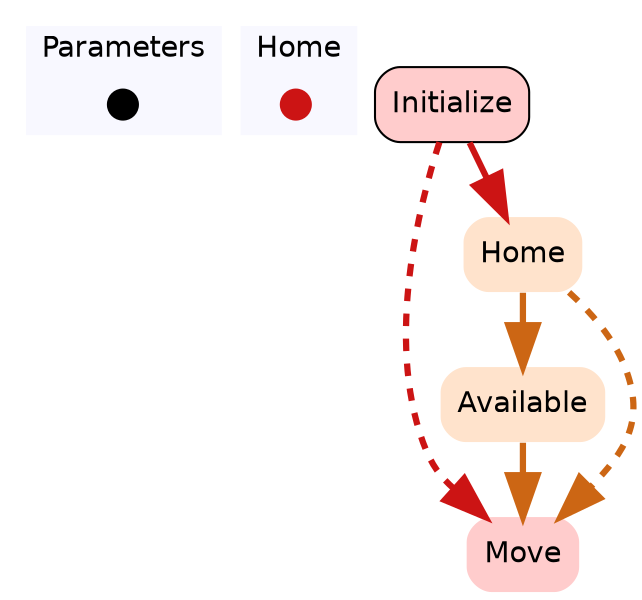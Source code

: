 digraph home {
	concentrate=true;
	
	subgraph clustercontextKey {
		fontname=Helvetica;
		label="Parameters";
		style="filled";
		fillcolor=ghostwhite;
		color=white;
		labeljust=l;
		contextOverview [style=filled,shape=point,fixedsize=true,width=.2,height=.2,fontcolor=white,color="black",label=""];
	}
	subgraph clusterhomeKey {
		fontname=Helvetica;
		nodesep=0.1;
		style="filled";
		fillcolor=ghostwhite;
		label="Home";
		color=white;
		labeljust=l;
		intializeNonFrameworkOverview [fontname=Helvetica,style=filled,shape=point,fixedsize=true,width=.2,height=.2,fontcolor=white,color="0.0, 0.9 , 0.8",label="",URL="home__Overview.svg"];

	}

//subgraph clusterintializeNonFramework {
	//style=filled;
	//color=white;
	//fillcolor="0.0, 0.0, 0.98";
		intializeNonFramework [shape=box,style="rounded,filled",fontname=Helvetica,color=black,fillcolor="0.0, 0.2, 1.0",label="Initialize",URL="home_intializeNonFramework.svg"];
	intializeNonFramework ->  home [color="0.0, 0.9 , 0.8",penwidth=3.0,arrowsize=2.0];
		moveHome [shape=none,style="rounded,filled",fontname=Helvetica,color="0.0, 0.2, 1.0",label="Move"];
	intializeNonFramework ->  moveHome:nw [style=dashed,color="0.0, 0.9 , 0.8",penwidth=3.0,arrowsize=2.0];
	home -> moveHome:ne [style=dashed,color="0.074, 0.9 , 0.8",penwidth=3.0,arrowsize=2.0];
		availableQuery [shape=none,style="rounded,filled",fontname=Helvetica,color="0.074, 0.2, 1.0",label="Available"];
	availableQuery ->  moveHome [color="0.074, 0.9 , 0.8",penwidth=3.0,arrowsize=2.0];
		home [shape=none,style="rounded,filled",fontname=Helvetica,color=gray,fillcolor="0.074, 0.2, 1.0",label="Home"];
	home ->  availableQuery [color="0.074, 0.9 , 0.8",penwidth=3.0,arrowsize=2.0];
//}
}
